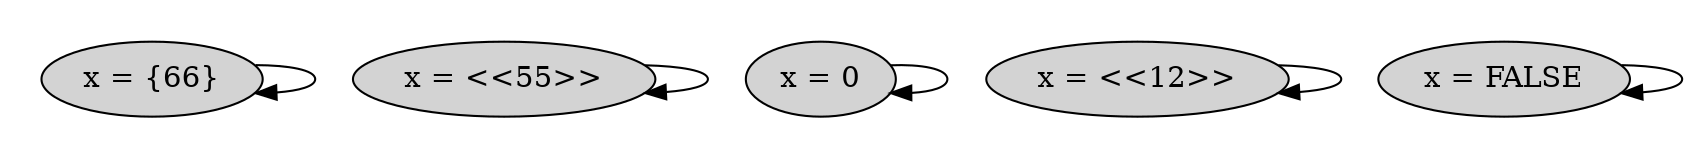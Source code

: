 strict digraph DiskGraph {
nodesep=0.35;
subgraph cluster_graph {
color="white";
-8377329083836849177 [label="x = FALSE",style = filled]
-4727144045123756984 [label="x = <<12>>",style = filled]
8132692779957249086 [label="x = 0",style = filled]
5623401806381534995 [label="x = <<55>>",style = filled]
-5080454010834625970 [label="x = {66}",style = filled]
-8377329083836849177 -> -8377329083836849177 [label="",color="black",fontcolor="black"];
-4727144045123756984 -> -4727144045123756984 [label="",color="black",fontcolor="black"];
8132692779957249086 -> 8132692779957249086 [label="",color="black",fontcolor="black"];
5623401806381534995 -> 5623401806381534995 [label="",color="black",fontcolor="black"];
-5080454010834625970 -> -5080454010834625970 [label="",color="black",fontcolor="black"];
{rank = same; -5080454010834625970;8132692779957249086;-8377329083836849177;5623401806381534995;-4727144045123756984;}
}
}